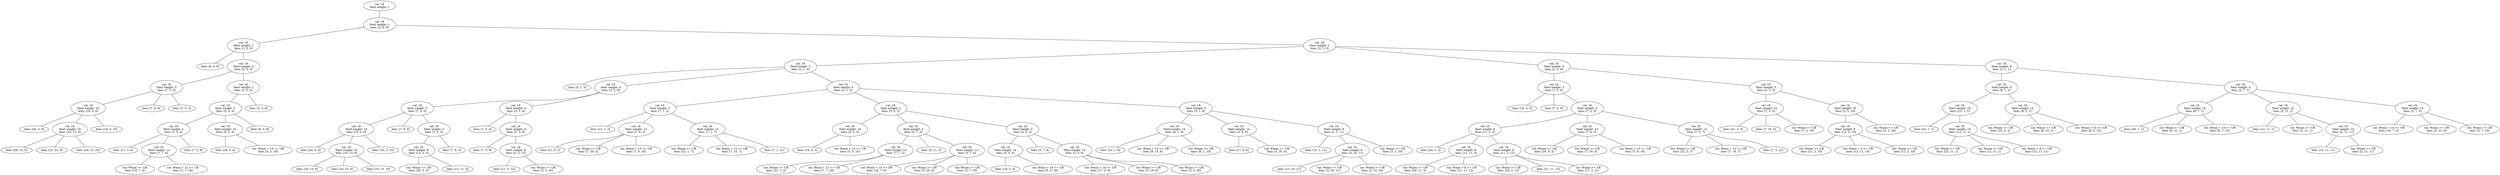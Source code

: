 graph {
n48066240 [label="val: 19\nNext weight: 1"];
n48066240 -- n48066504;
n48066504 [label="val: 19\nNext weight: 1\nbins: [2, 0, 0]"];
n48066504 -- n48066416;
n48066416 [label="val: 19\nNext weight: 1\nbins: [3, 0, 0]"];
n48066416 -- n139954406231920;
n139954406231920 [label="bins: [6, 0, 0]"];
n48066416 -- n47669944;
n47669944 [label="val: 19\nNext weight: 4\nbins: [3, 3, 0]"];
n47669944 -- n47669328;
n47669328 [label="val: 19\nNext weight: 3\nbins: [7, 3, 0]"];
n47669328 -- n47671880;
n47671880 [label="val: 19\nNext weight: 10\nbins: [10, 3, 0]"];
n47671880 -- n48099008;
n48099008 [label="bins: [20, 3, 0]"];
n47671880 -- n48099096;
n48099096 [label="val: 19\nNext weight: 10\nbins: [10, 13, 0]"];
n48099096 -- n48097864;
n48097864 [label="bins: [20, 13, 0]"];
n48099096 -- n48098568;
n48098568 [label="bins: [10, 23, 0]"];
n48099096 -- n48095400;
n48095400 [label="bins: [10, 13, 10]"];
n47671880 -- n48098920;
n48098920 [label="bins: [10, 3, 10]"];
n47669328 -- n48097600;
n48097600 [label="bins: [7, 6, 0]"];
n47669328 -- n48098392;
n48098392 [label="bins: [7, 3, 3]"];
n47669944 -- n48098304;
n48098304 [label="val: 19\nNext weight: 2\nbins: [3, 3, 4]"];
n48098304 -- n48098656;
n48098656 [label="val: 19\nNext weight: 2\nbins: [5, 3, 4]"];
n48098656 -- n48096544;
n48096544 [label="val: 19\nNext weight: 4\nbins: [7, 3, 4]"];
n48096544 -- n48097776;
n48097776 [label="bins: [11, 3, 4]"];
n48096544 -- n48099184;
n48099184 [label="val: 19\nNext weight: 12\nbins: [7, 7, 4]"];
n48099184 -- n48097688;
n48097688 [label="cut: Wmax >= UB\nbins: [19, 7, 4]"];
n48099184 -- n48096456;
n48096456 [label="cut: Wmin + 12 >= UB\nbins: [7, 7, 16]"];
n48096544 -- n48099272;
n48099272 [label="bins: [7, 3, 8]"];
n48098656 -- n48097512;
n48097512 [label="val: 19\nNext weight: 14\nbins: [5, 5, 4]"];
n48097512 -- n48097248;
n48097248 [label="bins: [19, 5, 4]"];
n48097512 -- n48097952;
n48097952 [label="cut: Wmin + 14 >= UB\nbins: [5, 5, 18]"];
n48098656 -- n48098128;
n48098128 [label="bins: [5, 3, 6]"];
n48098304 -- n48098216;
n48098216 [label="bins: [3, 3, 6]"];
n48066504 -- n48098744;
n48098744 [label="val: 19\nNext weight: 1\nbins: [2, 1, 0]"];
n48098744 -- n48098480;
n48098480 [label="val: 19\nNext weight: 2\nbins: [3, 1, 0]"];
n48098480 -- n48096632;
n48096632 [label="bins: [5, 1, 0]"];
n48098480 -- n48095488;
n48095488 [label="val: 19\nNext weight: 4\nbins: [3, 3, 0]"];
n48095488 -- n48095312;
n48095312 [label="val: 19\nNext weight: 3\nbins: [7, 3, 0]"];
n48095312 -- n48096192;
n48096192 [label="val: 19\nNext weight: 10\nbins: [10, 3, 0]"];
n48096192 -- n48096280;
n48096280 [label="bins: [20, 3, 0]"];
n48096192 -- n48098040;
n48098040 [label="val: 19\nNext weight: 10\nbins: [10, 13, 0]"];
n48098040 -- n48098832;
n48098832 [label="bins: [20, 13, 0]"];
n48098040 -- n221683880;
n221683880 [label="bins: [10, 23, 0]"];
n48098040 -- n221683792;
n221683792 [label="bins: [10, 13, 10]"];
n48096192 -- n221683968;
n221683968 [label="bins: [10, 3, 10]"];
n48095312 -- n221684056;
n221684056 [label="bins: [7, 6, 0]"];
n48095312 -- n221684144;
n221684144 [label="val: 19\nNext weight: 5\nbins: [7, 3, 3]"];
n221684144 -- n221684232;
n221684232 [label="val: 19\nNext weight: 8\nbins: [12, 3, 3]"];
n221684232 -- n221684584;
n221684584 [label="cut: Wmax >= UB\nbins: [20, 3, 3]"];
n221684232 -- n221684760;
n221684760 [label="bins: [12, 11, 3]"];
n221684144 -- n221684320;
n221684320 [label="bins: [7, 8, 3]"];
n48095488 -- n221684408;
n221684408 [label="val: 19\nNext weight: 4\nbins: [3, 3, 4]"];
n221684408 -- n221685024;
n221685024 [label="bins: [7, 3, 4]"];
n221684408 -- n221684848;
n221684848 [label="val: 19\nNext weight: 4\nbins: [3, 3, 8]"];
n221684848 -- n221685200;
n221685200 [label="bins: [7, 3, 8]"];
n221684848 -- n221685112;
n221685112 [label="val: 19\nNext weight: 8\nbins: [3, 3, 12]"];
n221685112 -- n221684936;
n221684936 [label="bins: [11, 3, 12]"];
n221685112 -- n221685640;
n221685640 [label="cut: Wmax >= UB\nbins: [3, 3, 20]"];
n48098480 -- n221685552;
n221685552 [label="val: 19\nNext weight: 4\nbins: [3, 1, 2]"];
n221685552 -- n221686960;
n221686960 [label="val: 19\nNext weight: 5\nbins: [7, 1, 2]"];
n221686960 -- n221685728;
n221685728 [label="bins: [12, 1, 2]"];
n221686960 -- n221686344;
n221686344 [label="val: 19\nNext weight: 14\nbins: [7, 6, 2]"];
n221686344 -- n221686872;
n221686872 [label="bins: [21, 6, 2]"];
n221686344 -- n221686256;
n221686256 [label="cut: Wmax >= UB\nbins: [7, 20, 2]"];
n221686344 -- n221685376;
n221685376 [label="cut: Wmin + 13 >= UB\nbins: [7, 6, 16]"];
n221686960 -- n221686080;
n221686080 [label="val: 19\nNext weight: 14\nbins: [7, 1, 7]"];
n221686080 -- n221684672;
n221684672 [label="cut: Wmax >= UB\nbins: [21, 1, 7]"];
n221686080 -- n221685992;
n221685992 [label="cut: Wmin + 13 >= UB\nbins: [7, 15, 7]"];
n221686080 -- n221686168;
n221686168 [label="bins: [7, 1, 21]"];
n221685552 -- n221686520;
n221686520 [label="val: 19\nNext weight: 2\nbins: [3, 5, 2]"];
n221686520 -- n48096368;
n48096368 [label="val: 19\nNext weight: 14\nbins: [5, 5, 2]"];
n48096368 -- n221687576;
n221687576 [label="bins: [19, 5, 2]"];
n48096368 -- n221687752;
n221687752 [label="cut: Wmin + 14 >= UB\nbins: [5, 5, 16]"];
n221686520 -- n221684496;
n221684496 [label="val: 19\nNext weight: 4\nbins: [3, 7, 2]"];
n221684496 -- n221686432;
n221686432 [label="val: 19\nNext weight: 14\nbins: [7, 7, 2]"];
n221686432 -- n221686608;
n221686608 [label="cut: Wmax >= UB\nbins: [21, 7, 2]"];
n221686432 -- n221686696;
n221686696 [label="cut: Wmin + 12 >= UB\nbins: [7, 7, 16]"];
n221684496 -- n221685904;
n221685904 [label="bins: [3, 11, 2]"];
n221684496 -- n221685816;
n221685816 [label="val: 19\nNext weight: 13\nbins: [3, 7, 6]"];
n221685816 -- n221687048;
n221687048 [label="cut: Wmin + 13 >= UB\nbins: [16, 7, 6]"];
n221685816 -- n221686784;
n221686784 [label="cut: Wmax >= UB\nbins: [3, 20, 6]"];
n221685816 -- n221687224;
n221687224 [label="cut: Wmax >= UB\nbins: [3, 7, 19]"];
n221686520 -- n221685288;
n221685288 [label="val: 19\nNext weight: 2\nbins: [3, 5, 4]"];
n221685288 -- n221687664;
n221687664 [label="val: 19\nNext weight: 14\nbins: [5, 5, 4]"];
n221687664 -- n221685464;
n221685464 [label="bins: [19, 5, 4]"];
n221687664 -- n221687312;
n221687312 [label="cut: Wmin + 14 >= UB\nbins: [5, 5, 18]"];
n221685288 -- n221687488;
n221687488 [label="bins: [3, 7, 4]"];
n221685288 -- n221687136;
n221687136 [label="val: 19\nNext weight: 14\nbins: [3, 5, 6]"];
n221687136 -- n221687400;
n221687400 [label="cut: Wmin + 14 >= UB\nbins: [17, 5, 6]"];
n221687136 -- n228081744;
n228081744 [label="cut: Wmax >= UB\nbins: [3, 19, 6]"];
n221687136 -- n228081832;
n228081832 [label="cut: Wmax >= UB\nbins: [3, 5, 20]"];
n221685552 -- n228081920;
n228081920 [label="val: 19\nNext weight: 5\nbins: [3, 1, 6]"];
n228081920 -- n228082184;
n228082184 [label="val: 19\nNext weight: 14\nbins: [8, 1, 6]"];
n228082184 -- n228082536;
n228082536 [label="bins: [22, 1, 6]"];
n228082184 -- n228082008;
n228082008 [label="cut: Wmin + 13 >= UB\nbins: [8, 15, 6]"];
n228082184 -- n228082272;
n228082272 [label="cut: Wmax >= UB\nbins: [8, 1, 20]"];
n228081920 -- n228082624;
n228082624 [label="val: 19\nNext weight: 14\nbins: [3, 6, 6]"];
n228082624 -- n228082448;
n228082448 [label="bins: [17, 6, 6]"];
n228082624 -- n228082800;
n228082800 [label="cut: Wmax >= UB\nbins: [3, 20, 6]"];
n228081920 -- n228082360;
n228082360 [label="val: 19\nNext weight: 9\nbins: [3, 1, 11]"];
n228082360 -- n228083064;
n228083064 [label="bins: [12, 1, 11]"];
n228082360 -- n228082096;
n228082096 [label="val: 19\nNext weight: 9\nbins: [3, 10, 11]"];
n228082096 -- n228083680;
n228083680 [label="bins: [12, 10, 11]"];
n228082096 -- n228083240;
n228083240 [label="cut: Wmax >= UB\nbins: [3, 19, 11]"];
n228082096 -- n228082976;
n228082976 [label="cut: Wmax >= UB\nbins: [3, 10, 20]"];
n228082360 -- n228083328;
n228083328 [label="cut: Wmax >= UB\nbins: [3, 1, 20]"];
n48098744 -- n228082888;
n228082888 [label="val: 19\nNext weight: 5\nbins: [2, 2, 0]"];
n228082888 -- n228083504;
n228083504 [label="val: 19\nNext weight: 3\nbins: [7, 2, 0]"];
n228083504 -- n228082712;
n228082712 [label="bins: [10, 2, 0]"];
n228083504 -- n228083768;
n228083768 [label="bins: [7, 5, 0]"];
n228083504 -- n228083152;
n228083152 [label="val: 19\nNext weight: 4\nbins: [7, 2, 3]"];
n228083152 -- n228083416;
n228083416 [label="val: 19\nNext weight: 9\nbins: [11, 2, 3]"];
n228083416 -- n228084120;
n228084120 [label="bins: [20, 2, 3]"];
n228083416 -- n228084472;
n228084472 [label="val: 19\nNext weight: 9\nbins: [11, 11, 3]"];
n228084472 -- n228084648;
n228084648 [label="cut: Wmax >= UB\nbins: [20, 11, 3]"];
n228084472 -- n228084296;
n228084296 [label="cut: Wmin + 8 >= UB\nbins: [11, 11, 12]"];
n228083416 -- n228084736;
n228084736 [label="val: 19\nNext weight: 9\nbins: [11, 2, 12]"];
n228084736 -- n228084032;
n228084032 [label="cut: Wmax >= UB\nbins: [20, 2, 12]"];
n228084736 -- n228084560;
n228084560 [label="bins: [11, 11, 12]"];
n228084736 -- n228083592;
n228083592 [label="cut: Wmax >= UB\nbins: [11, 2, 21]"];
n228083152 -- n228084208;
n228084208 [label="val: 19\nNext weight: 13\nbins: [7, 6, 3]"];
n228084208 -- n228083944;
n228083944 [label="cut: Wmax >= UB\nbins: [20, 6, 3]"];
n228084208 -- n228084824;
n228084824 [label="cut: Wmax >= UB\nbins: [7, 19, 3]"];
n228084208 -- n228083856;
n228083856 [label="cut: Wmin + 13 >= UB\nbins: [7, 6, 16]"];
n228083152 -- n228084912;
n228084912 [label="val: 19\nNext weight: 14\nbins: [7, 2, 7]"];
n228084912 -- n228085000;
n228085000 [label="cut: Wmax >= UB\nbins: [21, 2, 7]"];
n228084912 -- n228085088;
n228085088 [label="cut: Wmin + 12 >= UB\nbins: [7, 16, 7]"];
n228084912 -- n228085176;
n228085176 [label="bins: [7, 2, 21]"];
n228082888 -- n228085264;
n228085264 [label="val: 19\nNext weight: 5\nbins: [2, 2, 5]"];
n228085264 -- n228085528;
n228085528 [label="val: 19\nNext weight: 14\nbins: [7, 2, 5]"];
n228085528 -- n228085704;
n228085704 [label="bins: [21, 2, 5]"];
n228085528 -- n228085616;
n228085616 [label="bins: [7, 16, 5]"];
n228085528 -- n228085440;
n228085440 [label="cut: Wmax >= UB\nbins: [7, 2, 19]"];
n228085264 -- n228085352;
n228085352 [label="val: 19\nNext weight: 10\nbins: [2, 2, 10]"];
n228085352 -- n232263760;
n232263760 [label="val: 19\nNext weight: 9\nbins: [12, 2, 10]"];
n232263760 -- n232263848;
n232263848 [label="cut: Wmax >= UB\nbins: [21, 2, 10]"];
n232263760 -- n232264464;
n232264464 [label="cut: Wmin + 9 >= UB\nbins: [12, 11, 10]"];
n232263760 -- n232263936;
n232263936 [label="cut: Wmax >= UB\nbins: [12, 2, 19]"];
n228085352 -- n232264376;
n232264376 [label="cut: Wmax >= UB\nbins: [2, 2, 20]"];
n48098744 -- n232264552;
n232264552 [label="val: 19\nNext weight: 6\nbins: [2, 1, 1]"];
n232264552 -- n232264024;
n232264024 [label="val: 19\nNext weight: 4\nbins: [8, 1, 1]"];
n232264024 -- n232264640;
n232264640 [label="val: 19\nNext weight: 10\nbins: [12, 1, 1]"];
n232264640 -- n232265168;
n232265168 [label="bins: [22, 1, 1]"];
n232264640 -- n232264200;
n232264200 [label="val: 19\nNext weight: 10\nbins: [12, 11, 1]"];
n232264200 -- n232265872;
n232265872 [label="cut: Wmax >= UB\nbins: [22, 11, 1]"];
n232264200 -- n232265784;
n232265784 [label="cut: Wmax >= UB\nbins: [12, 21, 1]"];
n232264200 -- n232264728;
n232264728 [label="cut: Wmin + 8 >= UB\nbins: [12, 11, 11]"];
n232264024 -- n232265520;
n232265520 [label="val: 19\nNext weight: 14\nbins: [8, 5, 1]"];
n232265520 -- n232265432;
n232265432 [label="cut: Wmax >= UB\nbins: [22, 5, 1]"];
n232265520 -- n232265608;
n232265608 [label="cut: Wmax >= UB\nbins: [8, 19, 1]"];
n232265520 -- n232264112;
n232264112 [label="cut: Wmin + 14 >= UB\nbins: [8, 5, 15]"];
n232264552 -- n232265256;
n232265256 [label="val: 19\nNext weight: 4\nbins: [2, 7, 1]"];
n232265256 -- n232265080;
n232265080 [label="val: 19\nNext weight: 14\nbins: [6, 7, 1]"];
n232265080 -- n232264288;
n232264288 [label="bins: [20, 7, 1]"];
n232265080 -- n232265696;
n232265696 [label="cut: Wmax >= UB\nbins: [6, 21, 1]"];
n232265080 -- n232264816;
n232264816 [label="cut: Wmin + 14 >= UB\nbins: [6, 7, 15]"];
n232265256 -- n232264904;
n232264904 [label="val: 19\nNext weight: 10\nbins: [2, 11, 1]"];
n232264904 -- n232266400;
n232266400 [label="bins: [12, 11, 1]"];
n232264904 -- n232265960;
n232265960 [label="cut: Wmax >= UB\nbins: [2, 21, 1]"];
n232264904 -- n232266488;
n232266488 [label="val: 19\nNext weight: 10\nbins: [2, 11, 11]"];
n232266488 -- n232267016;
n232267016 [label="bins: [12, 11, 11]"];
n232266488 -- n232266312;
n232266312 [label="cut: Wmax >= UB\nbins: [2, 21, 11]"];
n232265256 -- n232266840;
n232266840 [label="val: 19\nNext weight: 14\nbins: [2, 7, 5]"];
n232266840 -- n232266752;
n232266752 [label="cut: Wmin + 14 >= UB\nbins: [16, 7, 5]"];
n232266840 -- n232267192;
n232267192 [label="cut: Wmax >= UB\nbins: [2, 21, 5]"];
n232266840 -- n232265344;
n232265344 [label="cut: Wmax >= UB\nbins: [2, 7, 19]"];
}
